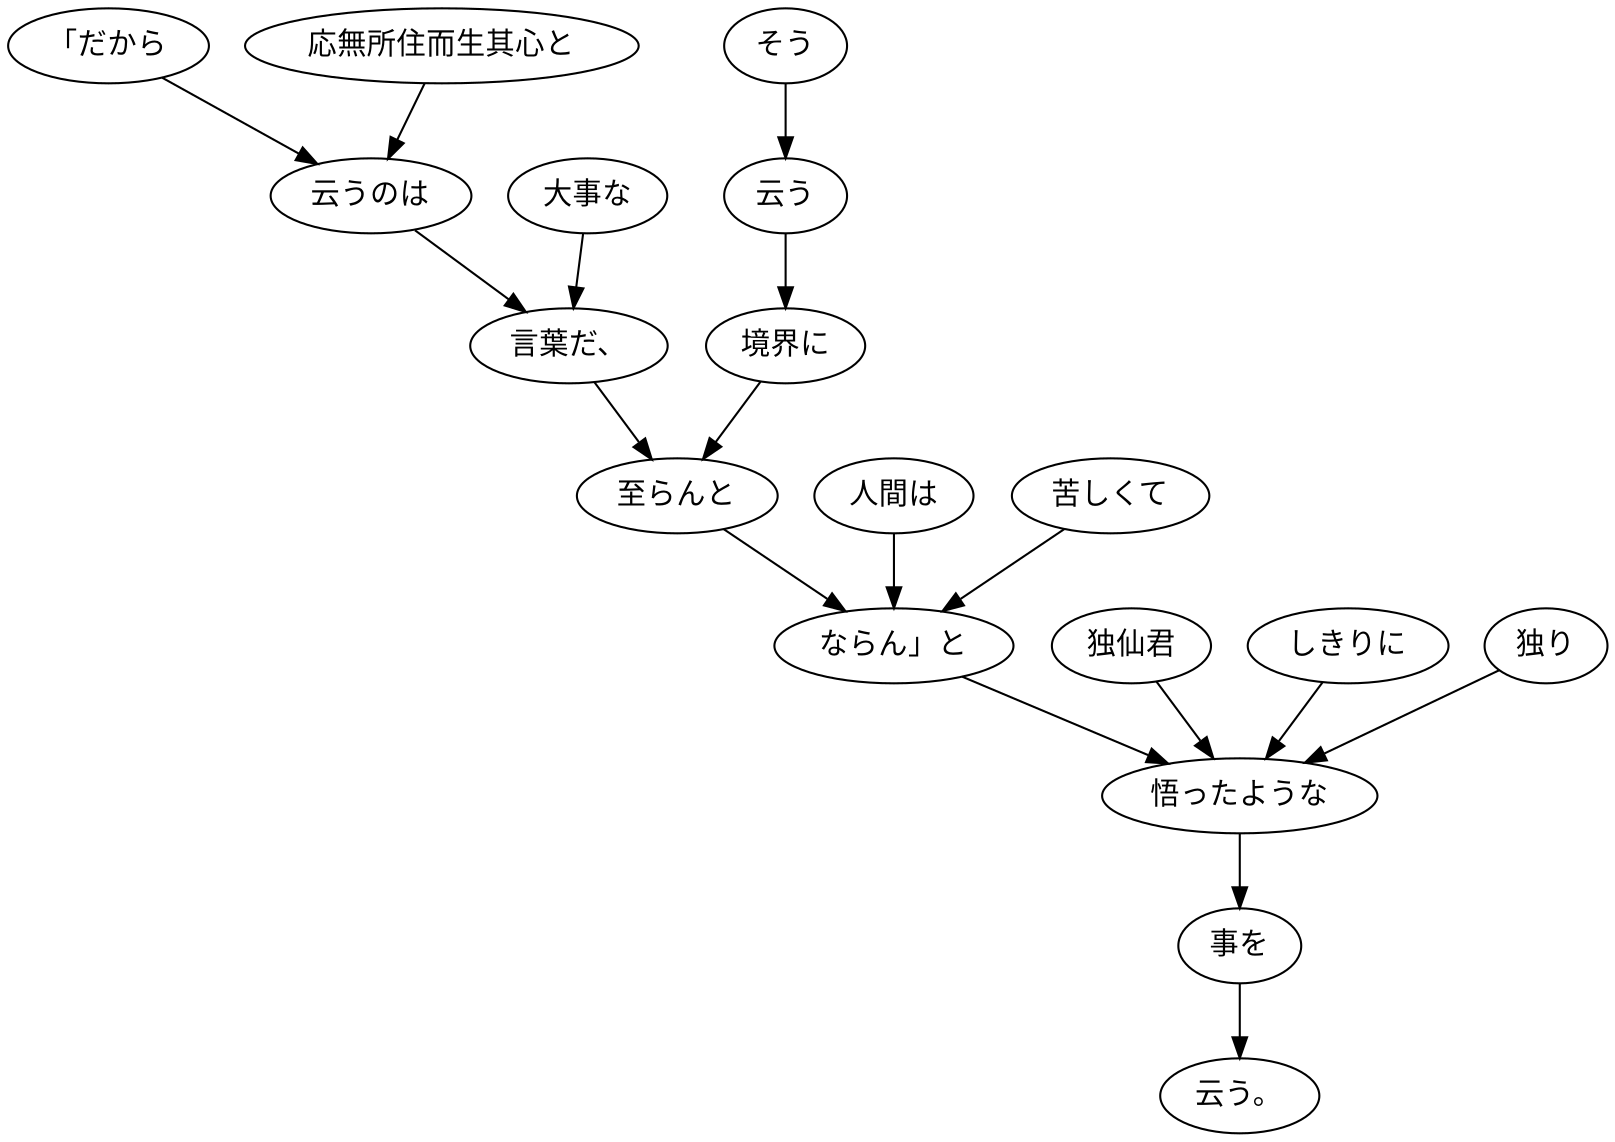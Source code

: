 digraph graph8562 {
	node0 [label="「だから"];
	node1 [label="応無所住而生其心と"];
	node2 [label="云うのは"];
	node3 [label="大事な"];
	node4 [label="言葉だ、"];
	node5 [label="そう"];
	node6 [label="云う"];
	node7 [label="境界に"];
	node8 [label="至らんと"];
	node9 [label="人間は"];
	node10 [label="苦しくて"];
	node11 [label="ならん」と"];
	node12 [label="独仙君"];
	node13 [label="しきりに"];
	node14 [label="独り"];
	node15 [label="悟ったような"];
	node16 [label="事を"];
	node17 [label="云う。"];
	node0 -> node2;
	node1 -> node2;
	node2 -> node4;
	node3 -> node4;
	node4 -> node8;
	node5 -> node6;
	node6 -> node7;
	node7 -> node8;
	node8 -> node11;
	node9 -> node11;
	node10 -> node11;
	node11 -> node15;
	node12 -> node15;
	node13 -> node15;
	node14 -> node15;
	node15 -> node16;
	node16 -> node17;
}

